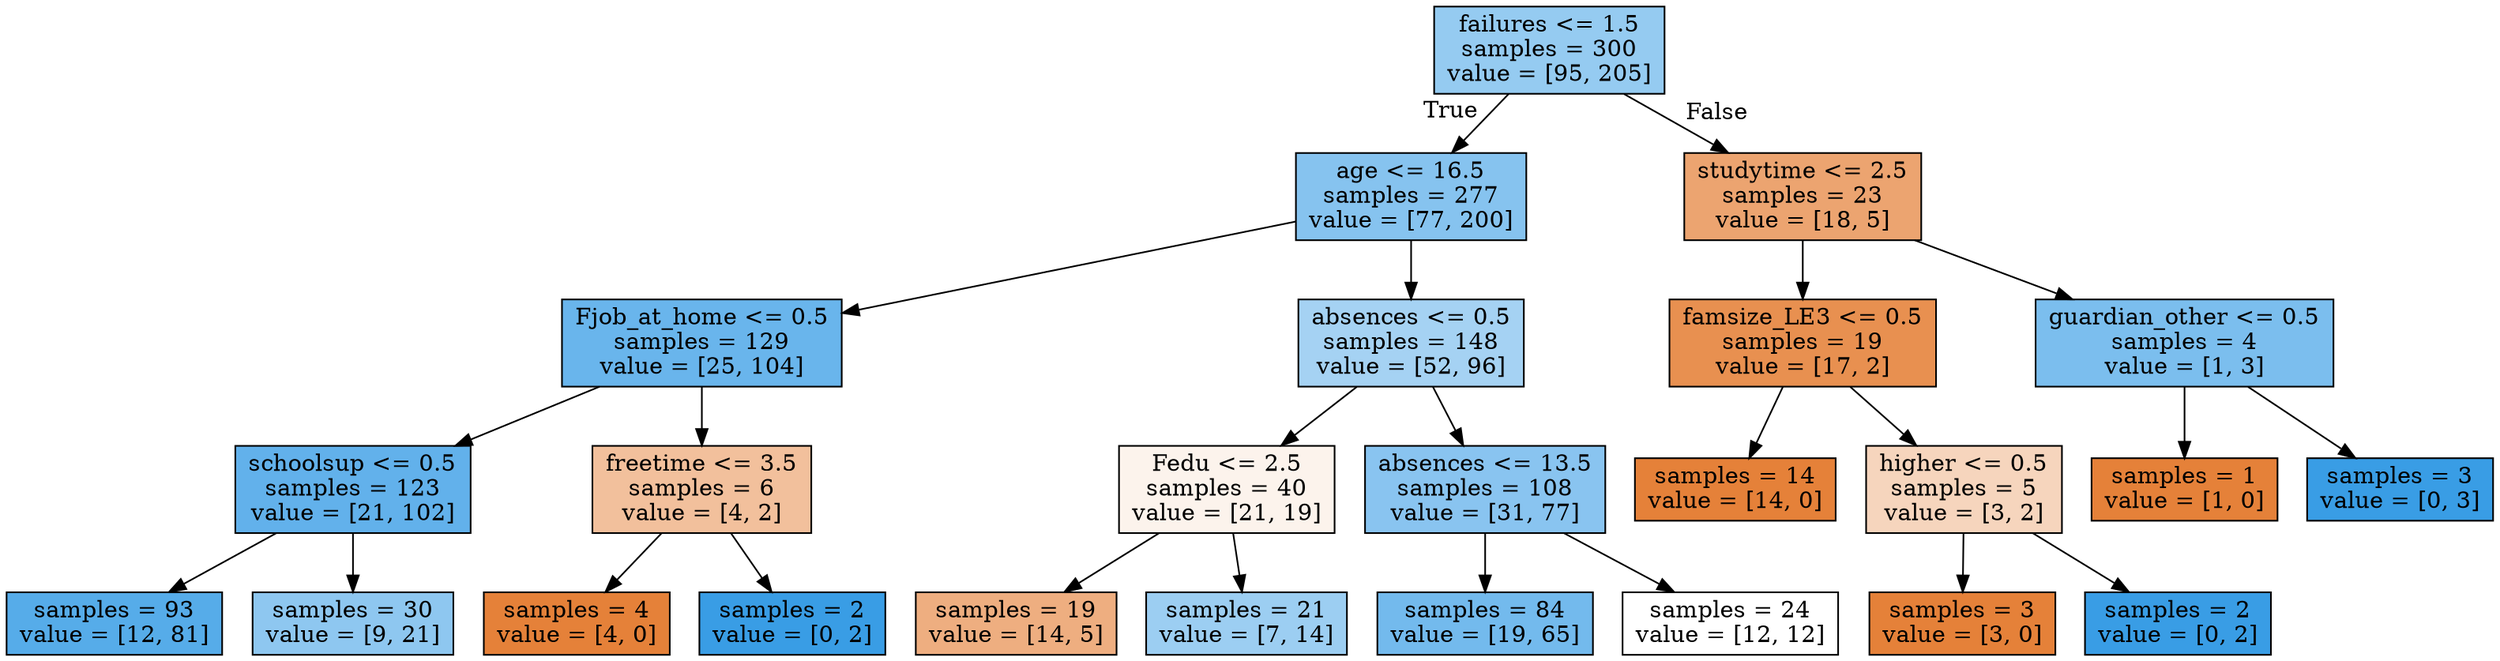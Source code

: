 digraph Tree {
node [shape=box, style="filled", color="black"] ;
0 [label="failures <= 1.5\nsamples = 300\nvalue = [95, 205]", fillcolor="#399de588"] ;
1 [label="age <= 16.5\nsamples = 277\nvalue = [77, 200]", fillcolor="#399de59c"] ;
0 -> 1 [labeldistance=2.5, labelangle=45, headlabel="True"] ;
2 [label="Fjob_at_home <= 0.5\nsamples = 129\nvalue = [25, 104]", fillcolor="#399de5c1"] ;
1 -> 2 ;
3 [label="schoolsup <= 0.5\nsamples = 123\nvalue = [21, 102]", fillcolor="#399de5ca"] ;
2 -> 3 ;
4 [label="samples = 93\nvalue = [12, 81]", fillcolor="#399de5d9"] ;
3 -> 4 ;
5 [label="samples = 30\nvalue = [9, 21]", fillcolor="#399de591"] ;
3 -> 5 ;
6 [label="freetime <= 3.5\nsamples = 6\nvalue = [4, 2]", fillcolor="#e581397f"] ;
2 -> 6 ;
7 [label="samples = 4\nvalue = [4, 0]", fillcolor="#e58139ff"] ;
6 -> 7 ;
8 [label="samples = 2\nvalue = [0, 2]", fillcolor="#399de5ff"] ;
6 -> 8 ;
9 [label="absences <= 0.5\nsamples = 148\nvalue = [52, 96]", fillcolor="#399de574"] ;
1 -> 9 ;
10 [label="Fedu <= 2.5\nsamples = 40\nvalue = [21, 19]", fillcolor="#e5813918"] ;
9 -> 10 ;
11 [label="samples = 19\nvalue = [14, 5]", fillcolor="#e58139a3"] ;
10 -> 11 ;
12 [label="samples = 21\nvalue = [7, 14]", fillcolor="#399de57f"] ;
10 -> 12 ;
13 [label="absences <= 13.5\nsamples = 108\nvalue = [31, 77]", fillcolor="#399de598"] ;
9 -> 13 ;
14 [label="samples = 84\nvalue = [19, 65]", fillcolor="#399de5b4"] ;
13 -> 14 ;
15 [label="samples = 24\nvalue = [12, 12]", fillcolor="#e5813900"] ;
13 -> 15 ;
16 [label="studytime <= 2.5\nsamples = 23\nvalue = [18, 5]", fillcolor="#e58139b8"] ;
0 -> 16 [labeldistance=2.5, labelangle=-45, headlabel="False"] ;
17 [label="famsize_LE3 <= 0.5\nsamples = 19\nvalue = [17, 2]", fillcolor="#e58139e1"] ;
16 -> 17 ;
18 [label="samples = 14\nvalue = [14, 0]", fillcolor="#e58139ff"] ;
17 -> 18 ;
19 [label="higher <= 0.5\nsamples = 5\nvalue = [3, 2]", fillcolor="#e5813954"] ;
17 -> 19 ;
20 [label="samples = 3\nvalue = [3, 0]", fillcolor="#e58139ff"] ;
19 -> 20 ;
21 [label="samples = 2\nvalue = [0, 2]", fillcolor="#399de5ff"] ;
19 -> 21 ;
22 [label="guardian_other <= 0.5\nsamples = 4\nvalue = [1, 3]", fillcolor="#399de5aa"] ;
16 -> 22 ;
23 [label="samples = 1\nvalue = [1, 0]", fillcolor="#e58139ff"] ;
22 -> 23 ;
24 [label="samples = 3\nvalue = [0, 3]", fillcolor="#399de5ff"] ;
22 -> 24 ;
}